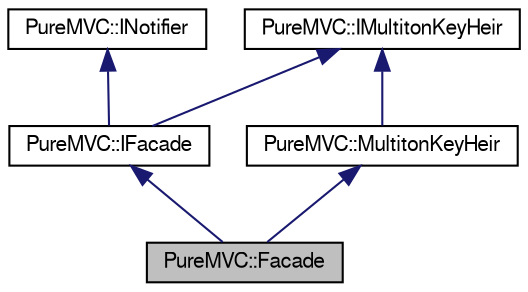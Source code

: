 digraph G
{
  edge [fontname="FreeSans",fontsize="10",labelfontname="FreeSans",labelfontsize="10"];
  node [fontname="FreeSans",fontsize="10",shape=record];
  Node1 [label="PureMVC::Facade",height=0.2,width=0.4,color="black", fillcolor="grey75", style="filled" fontcolor="black"];
  Node2 -> Node1 [dir=back,color="midnightblue",fontsize="10",style="solid"];
  Node2 [label="PureMVC::IFacade",height=0.2,width=0.4,color="black", fillcolor="white", style="filled",URL="$class_pure_m_v_c_1_1_i_facade.html",tooltip="The interface definition for a PureMVC Facade."];
  Node3 -> Node2 [dir=back,color="midnightblue",fontsize="10",style="solid"];
  Node3 [label="PureMVC::INotifier",height=0.2,width=0.4,color="black", fillcolor="white", style="filled",URL="$class_pure_m_v_c_1_1_i_notifier.html",tooltip="The interface definition for a PureMVC Notifier."];
  Node4 -> Node2 [dir=back,color="midnightblue",fontsize="10",style="solid"];
  Node4 [label="PureMVC::IMultitonKeyHeir",height=0.2,width=0.4,color="black", fillcolor="white", style="filled",URL="$class_pure_m_v_c_1_1_i_multiton_key_heir.html",tooltip="Contains a multiton key."];
  Node5 -> Node1 [dir=back,color="midnightblue",fontsize="10",style="solid"];
  Node5 [label="PureMVC::MultitonKeyHeir",height=0.2,width=0.4,color="black", fillcolor="white", style="filled",URL="$class_pure_m_v_c_1_1_multiton_key_heir.html",tooltip="Multiton key holding class."];
  Node4 -> Node5 [dir=back,color="midnightblue",fontsize="10",style="solid"];
}
